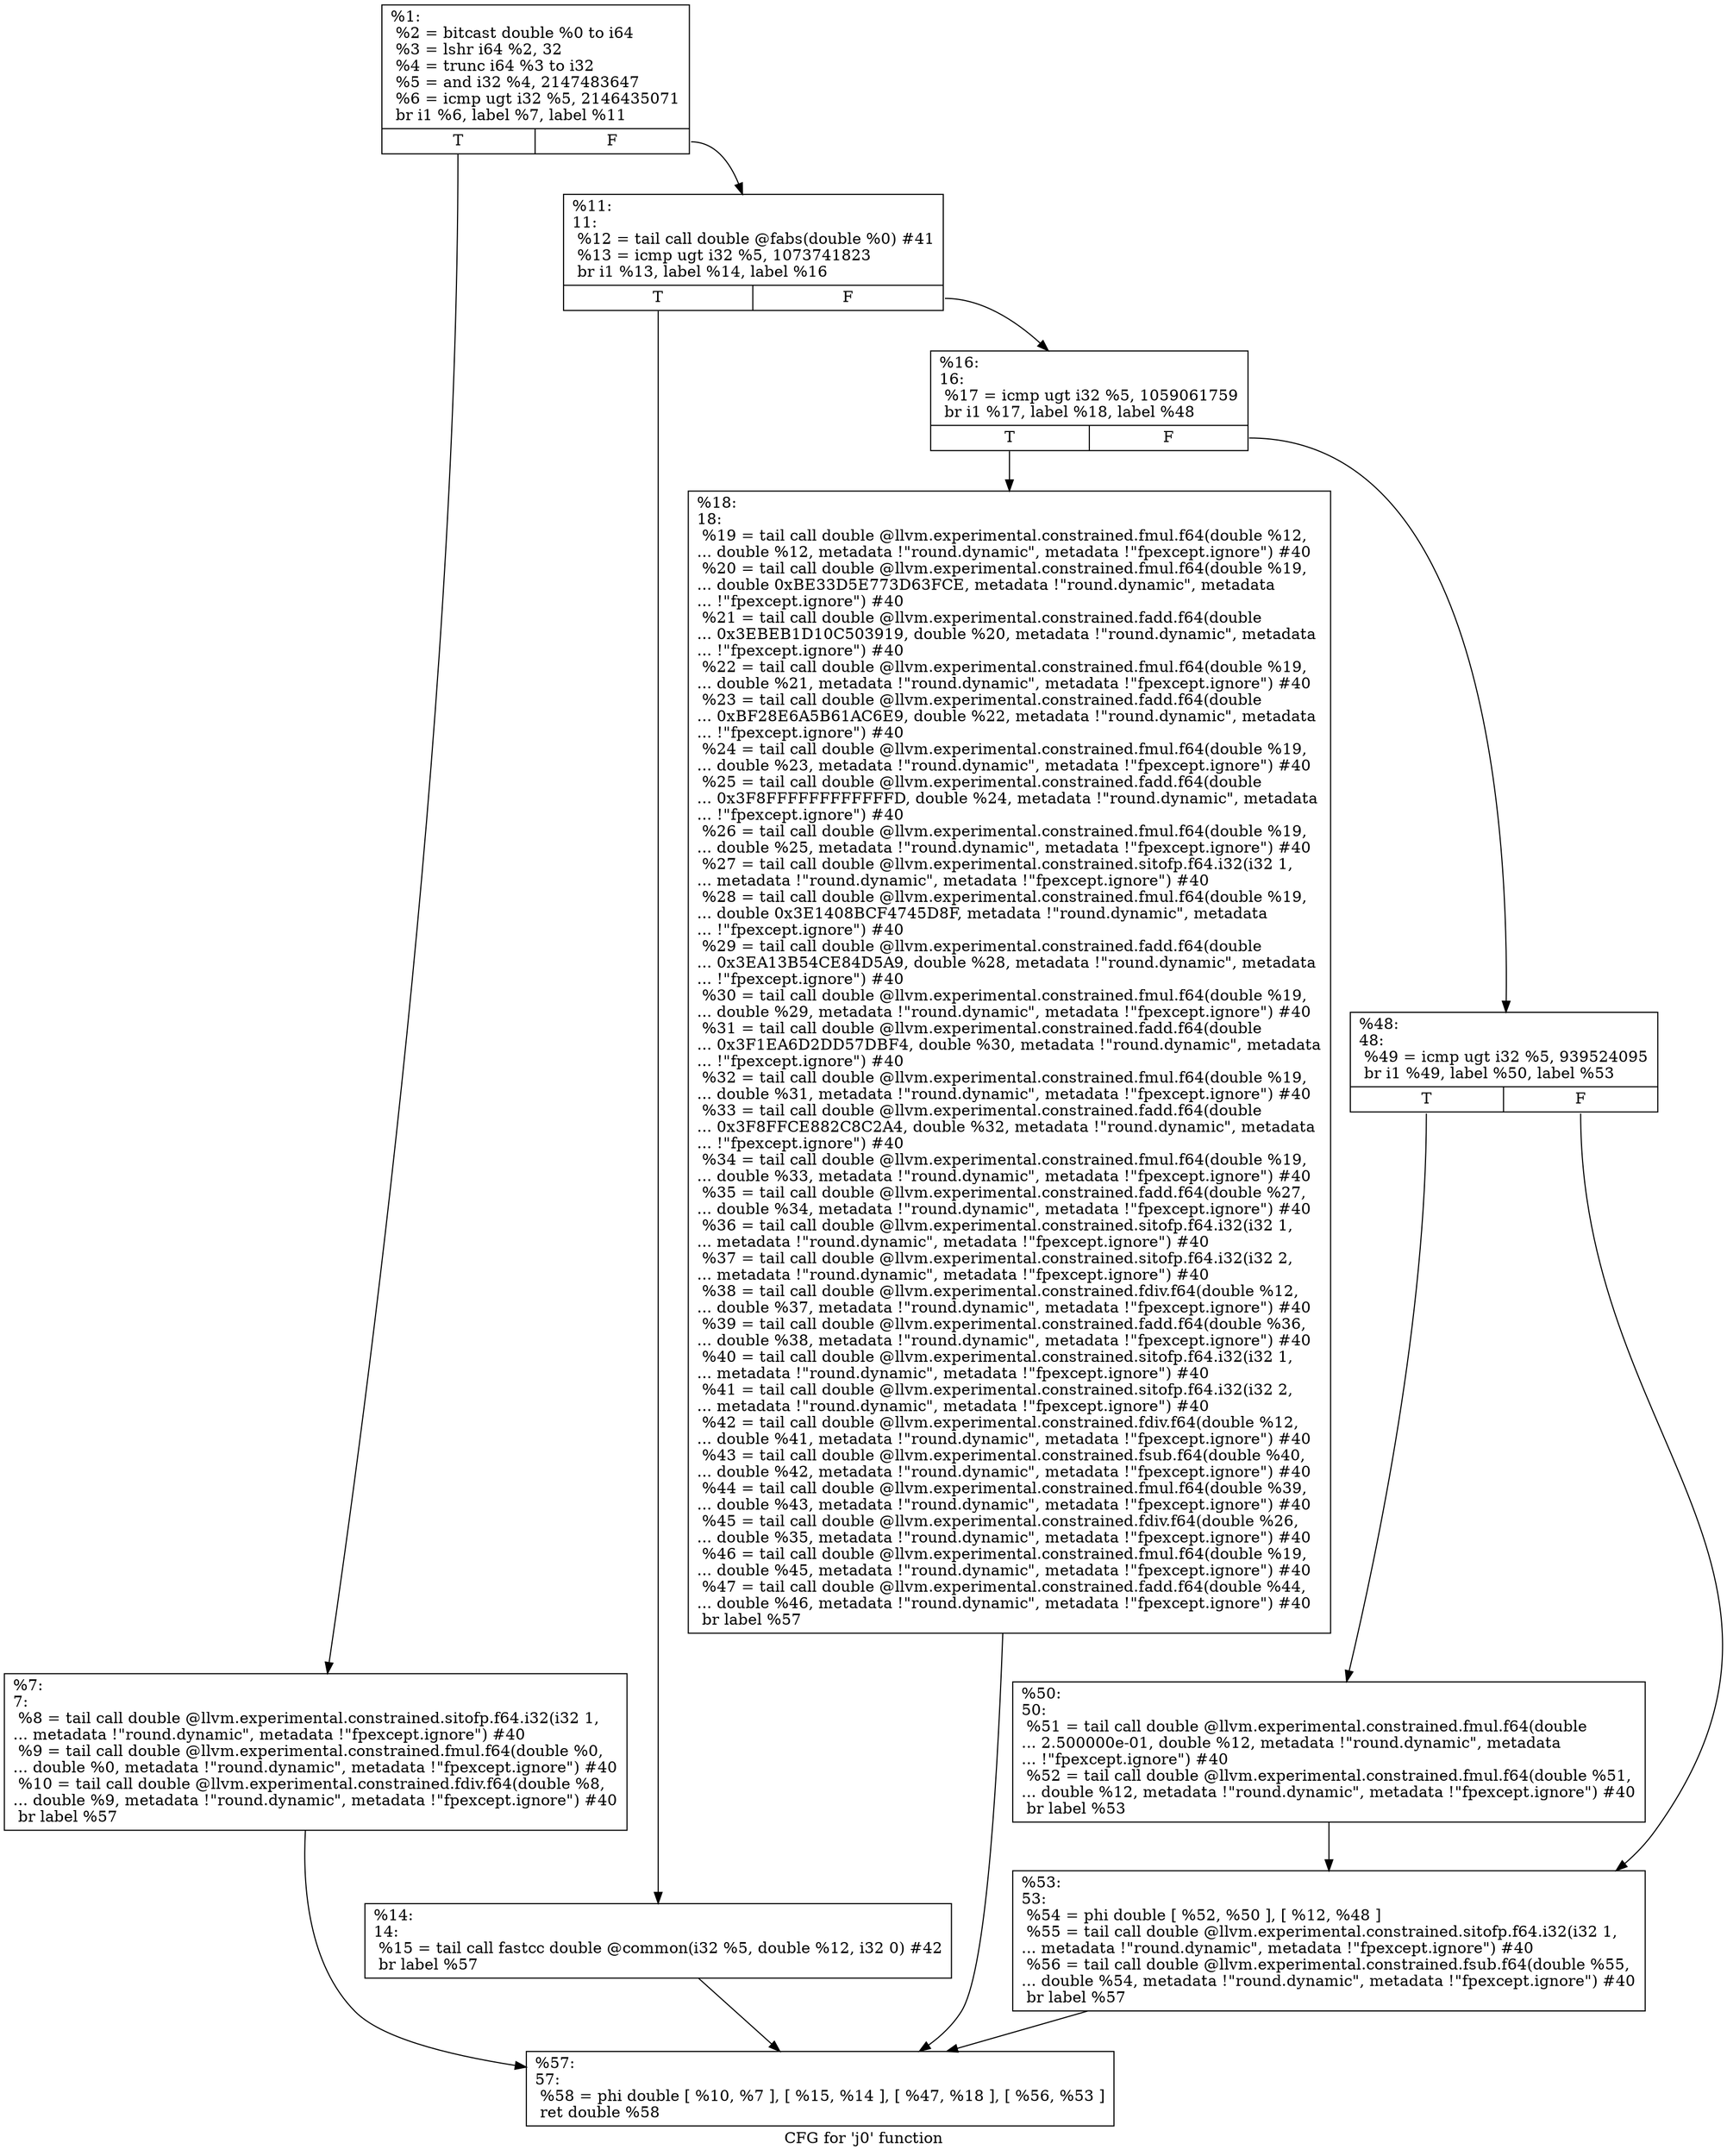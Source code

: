digraph "CFG for 'j0' function" {
	label="CFG for 'j0' function";

	Node0x1bc2c60 [shape=record,label="{%1:\l  %2 = bitcast double %0 to i64\l  %3 = lshr i64 %2, 32\l  %4 = trunc i64 %3 to i32\l  %5 = and i32 %4, 2147483647\l  %6 = icmp ugt i32 %5, 2146435071\l  br i1 %6, label %7, label %11\l|{<s0>T|<s1>F}}"];
	Node0x1bc2c60:s0 -> Node0x1bc2cb0;
	Node0x1bc2c60:s1 -> Node0x1bc2d00;
	Node0x1bc2cb0 [shape=record,label="{%7:\l7:                                                \l  %8 = tail call double @llvm.experimental.constrained.sitofp.f64.i32(i32 1,\l... metadata !\"round.dynamic\", metadata !\"fpexcept.ignore\") #40\l  %9 = tail call double @llvm.experimental.constrained.fmul.f64(double %0,\l... double %0, metadata !\"round.dynamic\", metadata !\"fpexcept.ignore\") #40\l  %10 = tail call double @llvm.experimental.constrained.fdiv.f64(double %8,\l... double %9, metadata !\"round.dynamic\", metadata !\"fpexcept.ignore\") #40\l  br label %57\l}"];
	Node0x1bc2cb0 -> Node0x1bc2f30;
	Node0x1bc2d00 [shape=record,label="{%11:\l11:                                               \l  %12 = tail call double @fabs(double %0) #41\l  %13 = icmp ugt i32 %5, 1073741823\l  br i1 %13, label %14, label %16\l|{<s0>T|<s1>F}}"];
	Node0x1bc2d00:s0 -> Node0x1bc2d50;
	Node0x1bc2d00:s1 -> Node0x1bc2da0;
	Node0x1bc2d50 [shape=record,label="{%14:\l14:                                               \l  %15 = tail call fastcc double @common(i32 %5, double %12, i32 0) #42\l  br label %57\l}"];
	Node0x1bc2d50 -> Node0x1bc2f30;
	Node0x1bc2da0 [shape=record,label="{%16:\l16:                                               \l  %17 = icmp ugt i32 %5, 1059061759\l  br i1 %17, label %18, label %48\l|{<s0>T|<s1>F}}"];
	Node0x1bc2da0:s0 -> Node0x1bc2df0;
	Node0x1bc2da0:s1 -> Node0x1bc2e40;
	Node0x1bc2df0 [shape=record,label="{%18:\l18:                                               \l  %19 = tail call double @llvm.experimental.constrained.fmul.f64(double %12,\l... double %12, metadata !\"round.dynamic\", metadata !\"fpexcept.ignore\") #40\l  %20 = tail call double @llvm.experimental.constrained.fmul.f64(double %19,\l... double 0xBE33D5E773D63FCE, metadata !\"round.dynamic\", metadata\l... !\"fpexcept.ignore\") #40\l  %21 = tail call double @llvm.experimental.constrained.fadd.f64(double\l... 0x3EBEB1D10C503919, double %20, metadata !\"round.dynamic\", metadata\l... !\"fpexcept.ignore\") #40\l  %22 = tail call double @llvm.experimental.constrained.fmul.f64(double %19,\l... double %21, metadata !\"round.dynamic\", metadata !\"fpexcept.ignore\") #40\l  %23 = tail call double @llvm.experimental.constrained.fadd.f64(double\l... 0xBF28E6A5B61AC6E9, double %22, metadata !\"round.dynamic\", metadata\l... !\"fpexcept.ignore\") #40\l  %24 = tail call double @llvm.experimental.constrained.fmul.f64(double %19,\l... double %23, metadata !\"round.dynamic\", metadata !\"fpexcept.ignore\") #40\l  %25 = tail call double @llvm.experimental.constrained.fadd.f64(double\l... 0x3F8FFFFFFFFFFFFD, double %24, metadata !\"round.dynamic\", metadata\l... !\"fpexcept.ignore\") #40\l  %26 = tail call double @llvm.experimental.constrained.fmul.f64(double %19,\l... double %25, metadata !\"round.dynamic\", metadata !\"fpexcept.ignore\") #40\l  %27 = tail call double @llvm.experimental.constrained.sitofp.f64.i32(i32 1,\l... metadata !\"round.dynamic\", metadata !\"fpexcept.ignore\") #40\l  %28 = tail call double @llvm.experimental.constrained.fmul.f64(double %19,\l... double 0x3E1408BCF4745D8F, metadata !\"round.dynamic\", metadata\l... !\"fpexcept.ignore\") #40\l  %29 = tail call double @llvm.experimental.constrained.fadd.f64(double\l... 0x3EA13B54CE84D5A9, double %28, metadata !\"round.dynamic\", metadata\l... !\"fpexcept.ignore\") #40\l  %30 = tail call double @llvm.experimental.constrained.fmul.f64(double %19,\l... double %29, metadata !\"round.dynamic\", metadata !\"fpexcept.ignore\") #40\l  %31 = tail call double @llvm.experimental.constrained.fadd.f64(double\l... 0x3F1EA6D2DD57DBF4, double %30, metadata !\"round.dynamic\", metadata\l... !\"fpexcept.ignore\") #40\l  %32 = tail call double @llvm.experimental.constrained.fmul.f64(double %19,\l... double %31, metadata !\"round.dynamic\", metadata !\"fpexcept.ignore\") #40\l  %33 = tail call double @llvm.experimental.constrained.fadd.f64(double\l... 0x3F8FFCE882C8C2A4, double %32, metadata !\"round.dynamic\", metadata\l... !\"fpexcept.ignore\") #40\l  %34 = tail call double @llvm.experimental.constrained.fmul.f64(double %19,\l... double %33, metadata !\"round.dynamic\", metadata !\"fpexcept.ignore\") #40\l  %35 = tail call double @llvm.experimental.constrained.fadd.f64(double %27,\l... double %34, metadata !\"round.dynamic\", metadata !\"fpexcept.ignore\") #40\l  %36 = tail call double @llvm.experimental.constrained.sitofp.f64.i32(i32 1,\l... metadata !\"round.dynamic\", metadata !\"fpexcept.ignore\") #40\l  %37 = tail call double @llvm.experimental.constrained.sitofp.f64.i32(i32 2,\l... metadata !\"round.dynamic\", metadata !\"fpexcept.ignore\") #40\l  %38 = tail call double @llvm.experimental.constrained.fdiv.f64(double %12,\l... double %37, metadata !\"round.dynamic\", metadata !\"fpexcept.ignore\") #40\l  %39 = tail call double @llvm.experimental.constrained.fadd.f64(double %36,\l... double %38, metadata !\"round.dynamic\", metadata !\"fpexcept.ignore\") #40\l  %40 = tail call double @llvm.experimental.constrained.sitofp.f64.i32(i32 1,\l... metadata !\"round.dynamic\", metadata !\"fpexcept.ignore\") #40\l  %41 = tail call double @llvm.experimental.constrained.sitofp.f64.i32(i32 2,\l... metadata !\"round.dynamic\", metadata !\"fpexcept.ignore\") #40\l  %42 = tail call double @llvm.experimental.constrained.fdiv.f64(double %12,\l... double %41, metadata !\"round.dynamic\", metadata !\"fpexcept.ignore\") #40\l  %43 = tail call double @llvm.experimental.constrained.fsub.f64(double %40,\l... double %42, metadata !\"round.dynamic\", metadata !\"fpexcept.ignore\") #40\l  %44 = tail call double @llvm.experimental.constrained.fmul.f64(double %39,\l... double %43, metadata !\"round.dynamic\", metadata !\"fpexcept.ignore\") #40\l  %45 = tail call double @llvm.experimental.constrained.fdiv.f64(double %26,\l... double %35, metadata !\"round.dynamic\", metadata !\"fpexcept.ignore\") #40\l  %46 = tail call double @llvm.experimental.constrained.fmul.f64(double %19,\l... double %45, metadata !\"round.dynamic\", metadata !\"fpexcept.ignore\") #40\l  %47 = tail call double @llvm.experimental.constrained.fadd.f64(double %44,\l... double %46, metadata !\"round.dynamic\", metadata !\"fpexcept.ignore\") #40\l  br label %57\l}"];
	Node0x1bc2df0 -> Node0x1bc2f30;
	Node0x1bc2e40 [shape=record,label="{%48:\l48:                                               \l  %49 = icmp ugt i32 %5, 939524095\l  br i1 %49, label %50, label %53\l|{<s0>T|<s1>F}}"];
	Node0x1bc2e40:s0 -> Node0x1bc2e90;
	Node0x1bc2e40:s1 -> Node0x1bc2ee0;
	Node0x1bc2e90 [shape=record,label="{%50:\l50:                                               \l  %51 = tail call double @llvm.experimental.constrained.fmul.f64(double\l... 2.500000e-01, double %12, metadata !\"round.dynamic\", metadata\l... !\"fpexcept.ignore\") #40\l  %52 = tail call double @llvm.experimental.constrained.fmul.f64(double %51,\l... double %12, metadata !\"round.dynamic\", metadata !\"fpexcept.ignore\") #40\l  br label %53\l}"];
	Node0x1bc2e90 -> Node0x1bc2ee0;
	Node0x1bc2ee0 [shape=record,label="{%53:\l53:                                               \l  %54 = phi double [ %52, %50 ], [ %12, %48 ]\l  %55 = tail call double @llvm.experimental.constrained.sitofp.f64.i32(i32 1,\l... metadata !\"round.dynamic\", metadata !\"fpexcept.ignore\") #40\l  %56 = tail call double @llvm.experimental.constrained.fsub.f64(double %55,\l... double %54, metadata !\"round.dynamic\", metadata !\"fpexcept.ignore\") #40\l  br label %57\l}"];
	Node0x1bc2ee0 -> Node0x1bc2f30;
	Node0x1bc2f30 [shape=record,label="{%57:\l57:                                               \l  %58 = phi double [ %10, %7 ], [ %15, %14 ], [ %47, %18 ], [ %56, %53 ]\l  ret double %58\l}"];
}

